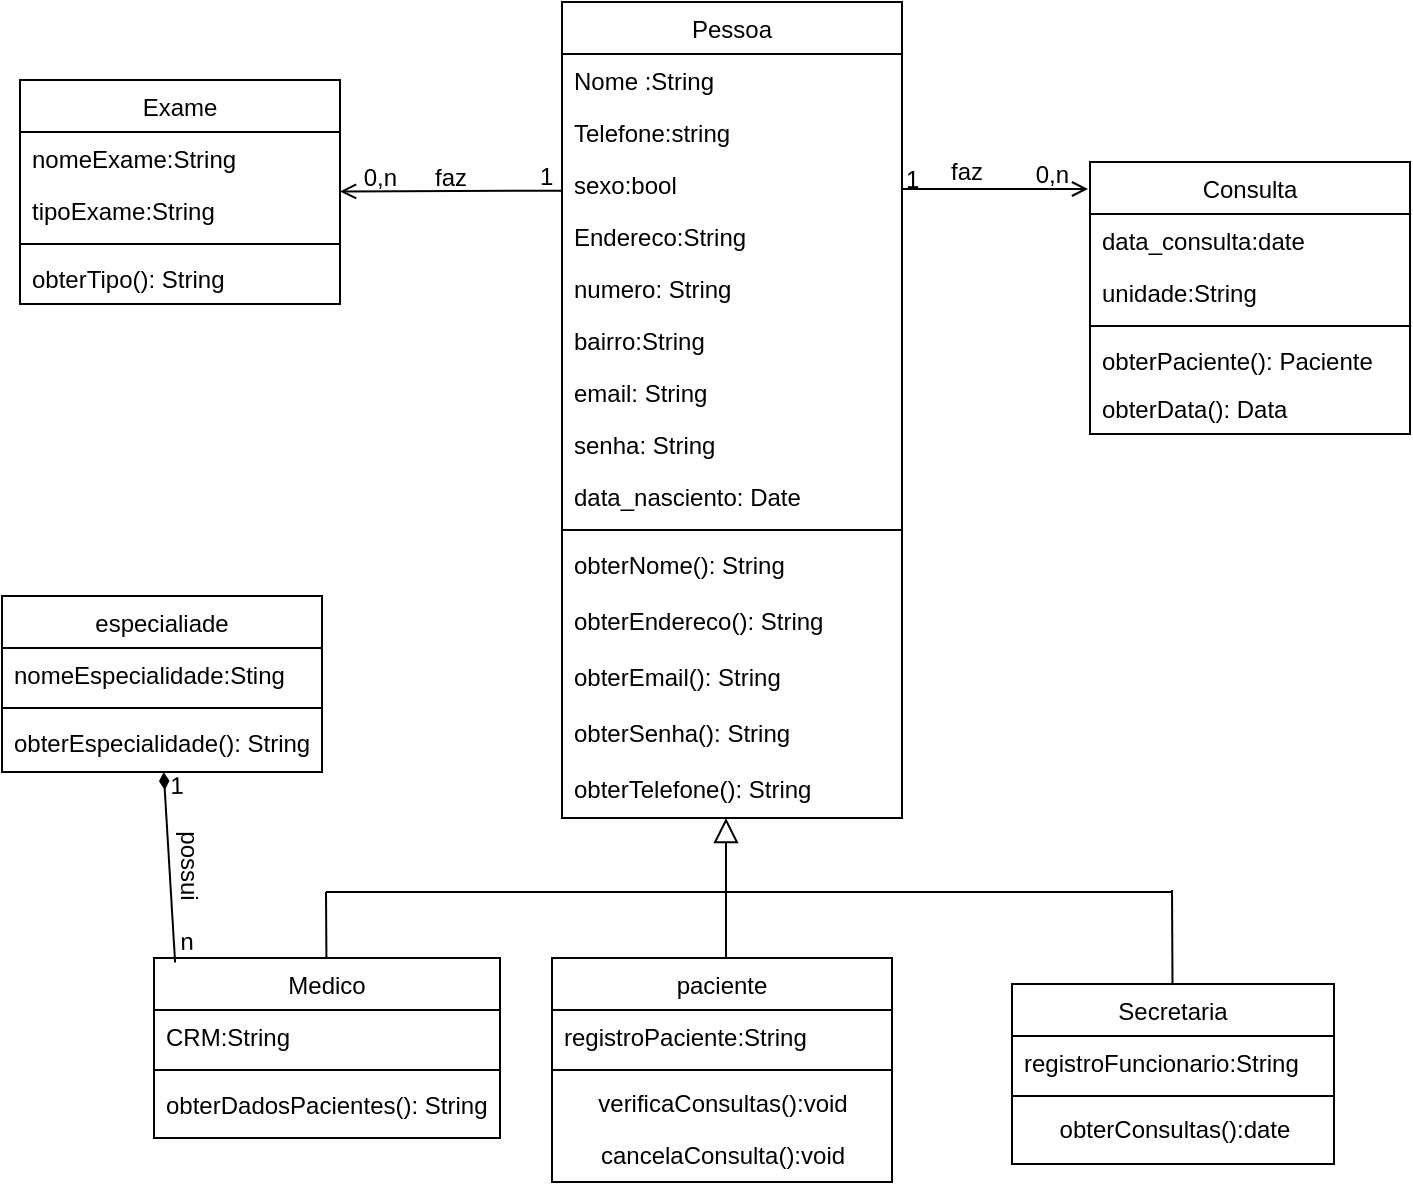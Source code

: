 <mxfile version="22.1.2" type="device">
  <diagram id="C5RBs43oDa-KdzZeNtuy" name="Page-1">
    <mxGraphModel dx="1142" dy="792" grid="0" gridSize="10" guides="1" tooltips="1" connect="1" arrows="1" fold="1" page="1" pageScale="1" pageWidth="827" pageHeight="1169" math="0" shadow="0">
      <root>
        <mxCell id="WIyWlLk6GJQsqaUBKTNV-0" />
        <mxCell id="WIyWlLk6GJQsqaUBKTNV-1" parent="WIyWlLk6GJQsqaUBKTNV-0" />
        <mxCell id="zkfFHV4jXpPFQw0GAbJ--0" value="Pessoa" style="swimlane;fontStyle=0;align=center;verticalAlign=top;childLayout=stackLayout;horizontal=1;startSize=26;horizontalStack=0;resizeParent=1;resizeLast=0;collapsible=1;marginBottom=0;rounded=0;shadow=0;strokeWidth=1;" parent="WIyWlLk6GJQsqaUBKTNV-1" vertex="1">
          <mxGeometry x="287" y="9" width="170" height="408" as="geometry">
            <mxRectangle x="230" y="140" width="160" height="26" as="alternateBounds" />
          </mxGeometry>
        </mxCell>
        <mxCell id="zkfFHV4jXpPFQw0GAbJ--1" value="Nome :String " style="text;align=left;verticalAlign=top;spacingLeft=4;spacingRight=4;overflow=hidden;rotatable=0;points=[[0,0.5],[1,0.5]];portConstraint=eastwest;" parent="zkfFHV4jXpPFQw0GAbJ--0" vertex="1">
          <mxGeometry y="26" width="170" height="26" as="geometry" />
        </mxCell>
        <mxCell id="zkfFHV4jXpPFQw0GAbJ--2" value="Telefone:string" style="text;align=left;verticalAlign=top;spacingLeft=4;spacingRight=4;overflow=hidden;rotatable=0;points=[[0,0.5],[1,0.5]];portConstraint=eastwest;rounded=0;shadow=0;html=0;" parent="zkfFHV4jXpPFQw0GAbJ--0" vertex="1">
          <mxGeometry y="52" width="170" height="26" as="geometry" />
        </mxCell>
        <mxCell id="4gbEBOc2m8eoRENVfFfx-8" value="sexo:bool" style="text;align=left;verticalAlign=top;spacingLeft=4;spacingRight=4;overflow=hidden;rotatable=0;points=[[0,0.5],[1,0.5]];portConstraint=eastwest;rounded=0;shadow=0;html=0;" vertex="1" parent="zkfFHV4jXpPFQw0GAbJ--0">
          <mxGeometry y="78" width="170" height="26" as="geometry" />
        </mxCell>
        <mxCell id="4gbEBOc2m8eoRENVfFfx-0" value="Endereco:String " style="text;align=left;verticalAlign=top;spacingLeft=4;spacingRight=4;overflow=hidden;rotatable=0;points=[[0,0.5],[1,0.5]];portConstraint=eastwest;rounded=0;shadow=0;html=0;" vertex="1" parent="zkfFHV4jXpPFQw0GAbJ--0">
          <mxGeometry y="104" width="170" height="26" as="geometry" />
        </mxCell>
        <mxCell id="4gbEBOc2m8eoRENVfFfx-1" value="numero: String" style="text;align=left;verticalAlign=top;spacingLeft=4;spacingRight=4;overflow=hidden;rotatable=0;points=[[0,0.5],[1,0.5]];portConstraint=eastwest;rounded=0;shadow=0;html=0;" vertex="1" parent="zkfFHV4jXpPFQw0GAbJ--0">
          <mxGeometry y="130" width="170" height="26" as="geometry" />
        </mxCell>
        <mxCell id="4gbEBOc2m8eoRENVfFfx-2" value="bairro:String " style="text;align=left;verticalAlign=top;spacingLeft=4;spacingRight=4;overflow=hidden;rotatable=0;points=[[0,0.5],[1,0.5]];portConstraint=eastwest;rounded=0;shadow=0;html=0;" vertex="1" parent="zkfFHV4jXpPFQw0GAbJ--0">
          <mxGeometry y="156" width="170" height="26" as="geometry" />
        </mxCell>
        <mxCell id="4gbEBOc2m8eoRENVfFfx-20" value="email: String" style="text;align=left;verticalAlign=top;spacingLeft=4;spacingRight=4;overflow=hidden;rotatable=0;points=[[0,0.5],[1,0.5]];portConstraint=eastwest;rounded=0;shadow=0;html=0;" vertex="1" parent="zkfFHV4jXpPFQw0GAbJ--0">
          <mxGeometry y="182" width="170" height="26" as="geometry" />
        </mxCell>
        <mxCell id="4gbEBOc2m8eoRENVfFfx-21" value="senha: String" style="text;align=left;verticalAlign=top;spacingLeft=4;spacingRight=4;overflow=hidden;rotatable=0;points=[[0,0.5],[1,0.5]];portConstraint=eastwest;rounded=0;shadow=0;html=0;" vertex="1" parent="zkfFHV4jXpPFQw0GAbJ--0">
          <mxGeometry y="208" width="170" height="26" as="geometry" />
        </mxCell>
        <mxCell id="4gbEBOc2m8eoRENVfFfx-9" value="data_nasciento: Date" style="text;align=left;verticalAlign=top;spacingLeft=4;spacingRight=4;overflow=hidden;rotatable=0;points=[[0,0.5],[1,0.5]];portConstraint=eastwest;rounded=0;shadow=0;html=0;" vertex="1" parent="zkfFHV4jXpPFQw0GAbJ--0">
          <mxGeometry y="234" width="170" height="26" as="geometry" />
        </mxCell>
        <mxCell id="zkfFHV4jXpPFQw0GAbJ--4" value="" style="line;html=1;strokeWidth=1;align=left;verticalAlign=middle;spacingTop=-1;spacingLeft=3;spacingRight=3;rotatable=0;labelPosition=right;points=[];portConstraint=eastwest;" parent="zkfFHV4jXpPFQw0GAbJ--0" vertex="1">
          <mxGeometry y="260" width="170" height="8" as="geometry" />
        </mxCell>
        <mxCell id="zkfFHV4jXpPFQw0GAbJ--5" value="obterNome(): String" style="text;align=left;verticalAlign=top;spacingLeft=4;spacingRight=4;overflow=hidden;rotatable=0;points=[[0,0.5],[1,0.5]];portConstraint=eastwest;" parent="zkfFHV4jXpPFQw0GAbJ--0" vertex="1">
          <mxGeometry y="268" width="170" height="28" as="geometry" />
        </mxCell>
        <mxCell id="4gbEBOc2m8eoRENVfFfx-23" value="obterEndereco(): String" style="text;align=left;verticalAlign=top;spacingLeft=4;spacingRight=4;overflow=hidden;rotatable=0;points=[[0,0.5],[1,0.5]];portConstraint=eastwest;" vertex="1" parent="zkfFHV4jXpPFQw0GAbJ--0">
          <mxGeometry y="296" width="170" height="28" as="geometry" />
        </mxCell>
        <mxCell id="4gbEBOc2m8eoRENVfFfx-64" value="obterEmail(): String" style="text;align=left;verticalAlign=top;spacingLeft=4;spacingRight=4;overflow=hidden;rotatable=0;points=[[0,0.5],[1,0.5]];portConstraint=eastwest;" vertex="1" parent="zkfFHV4jXpPFQw0GAbJ--0">
          <mxGeometry y="324" width="170" height="28" as="geometry" />
        </mxCell>
        <mxCell id="4gbEBOc2m8eoRENVfFfx-65" value="obterSenha(): String" style="text;align=left;verticalAlign=top;spacingLeft=4;spacingRight=4;overflow=hidden;rotatable=0;points=[[0,0.5],[1,0.5]];portConstraint=eastwest;" vertex="1" parent="zkfFHV4jXpPFQw0GAbJ--0">
          <mxGeometry y="352" width="170" height="28" as="geometry" />
        </mxCell>
        <mxCell id="4gbEBOc2m8eoRENVfFfx-67" value="obterTelefone(): String" style="text;align=left;verticalAlign=top;spacingLeft=4;spacingRight=4;overflow=hidden;rotatable=0;points=[[0,0.5],[1,0.5]];portConstraint=eastwest;" vertex="1" parent="zkfFHV4jXpPFQw0GAbJ--0">
          <mxGeometry y="380" width="170" height="28" as="geometry" />
        </mxCell>
        <mxCell id="zkfFHV4jXpPFQw0GAbJ--6" value="Medico" style="swimlane;fontStyle=0;align=center;verticalAlign=top;childLayout=stackLayout;horizontal=1;startSize=26;horizontalStack=0;resizeParent=1;resizeLast=0;collapsible=1;marginBottom=0;rounded=0;shadow=0;strokeWidth=1;" parent="WIyWlLk6GJQsqaUBKTNV-1" vertex="1">
          <mxGeometry x="83" y="487" width="173" height="90" as="geometry">
            <mxRectangle x="130" y="380" width="160" height="26" as="alternateBounds" />
          </mxGeometry>
        </mxCell>
        <mxCell id="zkfFHV4jXpPFQw0GAbJ--7" value="CRM:String" style="text;align=left;verticalAlign=top;spacingLeft=4;spacingRight=4;overflow=hidden;rotatable=0;points=[[0,0.5],[1,0.5]];portConstraint=eastwest;" parent="zkfFHV4jXpPFQw0GAbJ--6" vertex="1">
          <mxGeometry y="26" width="173" height="26" as="geometry" />
        </mxCell>
        <mxCell id="zkfFHV4jXpPFQw0GAbJ--9" value="" style="line;html=1;strokeWidth=1;align=left;verticalAlign=middle;spacingTop=-1;spacingLeft=3;spacingRight=3;rotatable=0;labelPosition=right;points=[];portConstraint=eastwest;" parent="zkfFHV4jXpPFQw0GAbJ--6" vertex="1">
          <mxGeometry y="52" width="173" height="8" as="geometry" />
        </mxCell>
        <mxCell id="4gbEBOc2m8eoRENVfFfx-27" value="obterDadosPacientes(): String" style="text;align=left;verticalAlign=top;spacingLeft=4;spacingRight=4;overflow=hidden;rotatable=0;points=[[0,0.5],[1,0.5]];portConstraint=eastwest;" vertex="1" parent="zkfFHV4jXpPFQw0GAbJ--6">
          <mxGeometry y="60" width="173" height="30" as="geometry" />
        </mxCell>
        <mxCell id="zkfFHV4jXpPFQw0GAbJ--13" value="paciente" style="swimlane;fontStyle=0;align=center;verticalAlign=top;childLayout=stackLayout;horizontal=1;startSize=26;horizontalStack=0;resizeParent=1;resizeLast=0;collapsible=1;marginBottom=0;rounded=0;shadow=0;strokeWidth=1;" parent="WIyWlLk6GJQsqaUBKTNV-1" vertex="1">
          <mxGeometry x="282" y="487" width="170" height="112" as="geometry">
            <mxRectangle x="340" y="380" width="170" height="26" as="alternateBounds" />
          </mxGeometry>
        </mxCell>
        <mxCell id="zkfFHV4jXpPFQw0GAbJ--14" value="registroPaciente:String" style="text;align=left;verticalAlign=top;spacingLeft=4;spacingRight=4;overflow=hidden;rotatable=0;points=[[0,0.5],[1,0.5]];portConstraint=eastwest;" parent="zkfFHV4jXpPFQw0GAbJ--13" vertex="1">
          <mxGeometry y="26" width="170" height="26" as="geometry" />
        </mxCell>
        <mxCell id="zkfFHV4jXpPFQw0GAbJ--15" value="" style="line;html=1;strokeWidth=1;align=left;verticalAlign=middle;spacingTop=-1;spacingLeft=3;spacingRight=3;rotatable=0;labelPosition=right;points=[];portConstraint=eastwest;" parent="zkfFHV4jXpPFQw0GAbJ--13" vertex="1">
          <mxGeometry y="52" width="170" height="8" as="geometry" />
        </mxCell>
        <mxCell id="CD8H-2FUnREu9-BvG0FK-4" value="verificaConsultas():void" style="text;html=1;align=center;verticalAlign=middle;resizable=0;points=[];autosize=1;strokeColor=none;fillColor=none;" parent="zkfFHV4jXpPFQw0GAbJ--13" vertex="1">
          <mxGeometry y="60" width="170" height="26" as="geometry" />
        </mxCell>
        <mxCell id="4gbEBOc2m8eoRENVfFfx-69" value="cancelaConsulta():void" style="text;html=1;align=center;verticalAlign=middle;resizable=0;points=[];autosize=1;strokeColor=none;fillColor=none;" vertex="1" parent="zkfFHV4jXpPFQw0GAbJ--13">
          <mxGeometry y="86" width="170" height="26" as="geometry" />
        </mxCell>
        <mxCell id="zkfFHV4jXpPFQw0GAbJ--16" value="" style="endArrow=block;endSize=10;endFill=0;shadow=0;strokeWidth=1;rounded=0;edgeStyle=orthogonalEdgeStyle;elbow=vertical;" parent="WIyWlLk6GJQsqaUBKTNV-1" source="zkfFHV4jXpPFQw0GAbJ--13" target="zkfFHV4jXpPFQw0GAbJ--0" edge="1">
          <mxGeometry width="160" relative="1" as="geometry">
            <mxPoint x="210" y="373" as="sourcePoint" />
            <mxPoint x="310" y="271" as="targetPoint" />
            <Array as="points">
              <mxPoint x="369" y="479" />
              <mxPoint x="369" y="479" />
            </Array>
          </mxGeometry>
        </mxCell>
        <mxCell id="zkfFHV4jXpPFQw0GAbJ--26" value="" style="endArrow=open;shadow=0;strokeWidth=1;rounded=0;endFill=1;edgeStyle=elbowEdgeStyle;elbow=vertical;entryX=-0.006;entryY=0.1;entryDx=0;entryDy=0;entryPerimeter=0;" parent="WIyWlLk6GJQsqaUBKTNV-1" source="zkfFHV4jXpPFQw0GAbJ--0" target="4gbEBOc2m8eoRENVfFfx-15" edge="1">
          <mxGeometry x="0.5" y="41" relative="1" as="geometry">
            <mxPoint x="380" y="192" as="sourcePoint" />
            <mxPoint x="610" y="165" as="targetPoint" />
            <mxPoint x="-40" y="32" as="offset" />
          </mxGeometry>
        </mxCell>
        <mxCell id="zkfFHV4jXpPFQw0GAbJ--27" value="1" style="resizable=0;align=left;verticalAlign=bottom;labelBackgroundColor=none;fontSize=12;" parent="zkfFHV4jXpPFQw0GAbJ--26" connectable="0" vertex="1">
          <mxGeometry x="-1" relative="1" as="geometry">
            <mxPoint y="4" as="offset" />
          </mxGeometry>
        </mxCell>
        <mxCell id="zkfFHV4jXpPFQw0GAbJ--28" value="0,n" style="resizable=0;align=right;verticalAlign=bottom;labelBackgroundColor=none;fontSize=12;" parent="zkfFHV4jXpPFQw0GAbJ--26" connectable="0" vertex="1">
          <mxGeometry x="1" relative="1" as="geometry">
            <mxPoint x="-344" y="3" as="offset" />
          </mxGeometry>
        </mxCell>
        <mxCell id="zkfFHV4jXpPFQw0GAbJ--29" value="faz" style="text;html=1;resizable=0;points=[];;align=center;verticalAlign=middle;labelBackgroundColor=none;rounded=0;shadow=0;strokeWidth=1;fontSize=12;" parent="zkfFHV4jXpPFQw0GAbJ--26" vertex="1" connectable="0">
          <mxGeometry x="0.5" y="49" relative="1" as="geometry">
            <mxPoint x="-38" y="40" as="offset" />
          </mxGeometry>
        </mxCell>
        <mxCell id="CD8H-2FUnREu9-BvG0FK-5" value="Secretaria" style="swimlane;fontStyle=0;align=center;verticalAlign=top;childLayout=stackLayout;horizontal=1;startSize=26;horizontalStack=0;resizeParent=1;resizeLast=0;collapsible=1;marginBottom=0;rounded=0;shadow=0;strokeWidth=1;" parent="WIyWlLk6GJQsqaUBKTNV-1" vertex="1">
          <mxGeometry x="512" y="500" width="161" height="90" as="geometry">
            <mxRectangle x="340" y="380" width="170" height="26" as="alternateBounds" />
          </mxGeometry>
        </mxCell>
        <mxCell id="CD8H-2FUnREu9-BvG0FK-6" value="registroFuncionario:String" style="text;align=left;verticalAlign=top;spacingLeft=4;spacingRight=4;overflow=hidden;rotatable=0;points=[[0,0.5],[1,0.5]];portConstraint=eastwest;" parent="CD8H-2FUnREu9-BvG0FK-5" vertex="1">
          <mxGeometry y="26" width="161" height="26" as="geometry" />
        </mxCell>
        <mxCell id="CD8H-2FUnREu9-BvG0FK-7" value="" style="line;html=1;strokeWidth=1;align=left;verticalAlign=middle;spacingTop=-1;spacingLeft=3;spacingRight=3;rotatable=0;labelPosition=right;points=[];portConstraint=eastwest;" parent="CD8H-2FUnREu9-BvG0FK-5" vertex="1">
          <mxGeometry y="52" width="161" height="8" as="geometry" />
        </mxCell>
        <mxCell id="4gbEBOc2m8eoRENVfFfx-68" value="obterConsultas():date" style="text;html=1;align=center;verticalAlign=middle;resizable=0;points=[];autosize=1;strokeColor=none;fillColor=none;" vertex="1" parent="CD8H-2FUnREu9-BvG0FK-5">
          <mxGeometry y="60" width="161" height="26" as="geometry" />
        </mxCell>
        <mxCell id="4gbEBOc2m8eoRENVfFfx-15" value="Consulta" style="swimlane;fontStyle=0;align=center;verticalAlign=top;childLayout=stackLayout;horizontal=1;startSize=26;horizontalStack=0;resizeParent=1;resizeLast=0;collapsible=1;marginBottom=0;rounded=0;shadow=0;strokeWidth=1;" vertex="1" parent="WIyWlLk6GJQsqaUBKTNV-1">
          <mxGeometry x="551" y="89" width="160" height="136" as="geometry">
            <mxRectangle x="130" y="380" width="160" height="26" as="alternateBounds" />
          </mxGeometry>
        </mxCell>
        <mxCell id="4gbEBOc2m8eoRENVfFfx-16" value="data_consulta:date" style="text;align=left;verticalAlign=top;spacingLeft=4;spacingRight=4;overflow=hidden;rotatable=0;points=[[0,0.5],[1,0.5]];portConstraint=eastwest;" vertex="1" parent="4gbEBOc2m8eoRENVfFfx-15">
          <mxGeometry y="26" width="160" height="26" as="geometry" />
        </mxCell>
        <mxCell id="4gbEBOc2m8eoRENVfFfx-63" value="unidade:String" style="text;align=left;verticalAlign=top;spacingLeft=4;spacingRight=4;overflow=hidden;rotatable=0;points=[[0,0.5],[1,0.5]];portConstraint=eastwest;" vertex="1" parent="4gbEBOc2m8eoRENVfFfx-15">
          <mxGeometry y="52" width="160" height="26" as="geometry" />
        </mxCell>
        <mxCell id="4gbEBOc2m8eoRENVfFfx-18" value="" style="line;html=1;strokeWidth=1;align=left;verticalAlign=middle;spacingTop=-1;spacingLeft=3;spacingRight=3;rotatable=0;labelPosition=right;points=[];portConstraint=eastwest;" vertex="1" parent="4gbEBOc2m8eoRENVfFfx-15">
          <mxGeometry y="78" width="160" height="8" as="geometry" />
        </mxCell>
        <mxCell id="4gbEBOc2m8eoRENVfFfx-19" value="obterPaciente(): Paciente" style="text;align=left;verticalAlign=top;spacingLeft=4;spacingRight=4;overflow=hidden;rotatable=0;points=[[0,0.5],[1,0.5]];portConstraint=eastwest;fontStyle=0" vertex="1" parent="4gbEBOc2m8eoRENVfFfx-15">
          <mxGeometry y="86" width="160" height="24" as="geometry" />
        </mxCell>
        <mxCell id="4gbEBOc2m8eoRENVfFfx-25" value="obterData(): Data" style="text;align=left;verticalAlign=top;spacingLeft=4;spacingRight=4;overflow=hidden;rotatable=0;points=[[0,0.5],[1,0.5]];portConstraint=eastwest;fontStyle=0" vertex="1" parent="4gbEBOc2m8eoRENVfFfx-15">
          <mxGeometry y="110" width="160" height="26" as="geometry" />
        </mxCell>
        <mxCell id="4gbEBOc2m8eoRENVfFfx-28" value="" style="endArrow=none;html=1;rounded=0;" edge="1" parent="WIyWlLk6GJQsqaUBKTNV-1" target="CD8H-2FUnREu9-BvG0FK-5">
          <mxGeometry width="50" height="50" relative="1" as="geometry">
            <mxPoint x="592" y="453" as="sourcePoint" />
            <mxPoint x="589.71" y="480" as="targetPoint" />
          </mxGeometry>
        </mxCell>
        <mxCell id="4gbEBOc2m8eoRENVfFfx-30" value="" style="endArrow=none;html=1;rounded=0;" edge="1" parent="WIyWlLk6GJQsqaUBKTNV-1">
          <mxGeometry width="50" height="50" relative="1" as="geometry">
            <mxPoint x="169" y="454" as="sourcePoint" />
            <mxPoint x="592" y="454" as="targetPoint" />
          </mxGeometry>
        </mxCell>
        <mxCell id="4gbEBOc2m8eoRENVfFfx-58" value="faz" style="text;html=1;resizable=0;points=[];;align=center;verticalAlign=middle;labelBackgroundColor=none;rounded=0;shadow=0;strokeWidth=1;fontSize=12;" vertex="1" connectable="0" parent="WIyWlLk6GJQsqaUBKTNV-1">
          <mxGeometry x="463" y="79" as="geometry">
            <mxPoint x="-232" y="18" as="offset" />
          </mxGeometry>
        </mxCell>
        <mxCell id="4gbEBOc2m8eoRENVfFfx-59" value="1" style="resizable=0;align=left;verticalAlign=bottom;labelBackgroundColor=none;fontSize=12;" connectable="0" vertex="1" parent="WIyWlLk6GJQsqaUBKTNV-1">
          <mxGeometry x="466" y="121" as="geometry">
            <mxPoint x="-192" y="-16" as="offset" />
          </mxGeometry>
        </mxCell>
        <mxCell id="4gbEBOc2m8eoRENVfFfx-60" value="0,n" style="resizable=0;align=right;verticalAlign=bottom;labelBackgroundColor=none;fontSize=12;" connectable="0" vertex="1" parent="WIyWlLk6GJQsqaUBKTNV-1">
          <mxGeometry x="542" y="104.0" as="geometry" />
        </mxCell>
        <mxCell id="4gbEBOc2m8eoRENVfFfx-66" value="" style="endArrow=none;html=1;rounded=0;" edge="1" parent="WIyWlLk6GJQsqaUBKTNV-1" source="zkfFHV4jXpPFQw0GAbJ--6">
          <mxGeometry width="50" height="50" relative="1" as="geometry">
            <mxPoint x="322" y="391" as="sourcePoint" />
            <mxPoint x="169" y="454" as="targetPoint" />
          </mxGeometry>
        </mxCell>
        <mxCell id="4gbEBOc2m8eoRENVfFfx-70" value="especialiade" style="swimlane;fontStyle=0;align=center;verticalAlign=top;childLayout=stackLayout;horizontal=1;startSize=26;horizontalStack=0;resizeParent=1;resizeLast=0;collapsible=1;marginBottom=0;rounded=0;shadow=0;strokeWidth=1;" vertex="1" parent="WIyWlLk6GJQsqaUBKTNV-1">
          <mxGeometry x="7" y="306" width="160" height="88" as="geometry">
            <mxRectangle x="130" y="380" width="160" height="26" as="alternateBounds" />
          </mxGeometry>
        </mxCell>
        <mxCell id="4gbEBOc2m8eoRENVfFfx-71" value="nomeEspecialidade:Sting" style="text;align=left;verticalAlign=top;spacingLeft=4;spacingRight=4;overflow=hidden;rotatable=0;points=[[0,0.5],[1,0.5]];portConstraint=eastwest;" vertex="1" parent="4gbEBOc2m8eoRENVfFfx-70">
          <mxGeometry y="26" width="160" height="26" as="geometry" />
        </mxCell>
        <mxCell id="4gbEBOc2m8eoRENVfFfx-72" value="" style="line;html=1;strokeWidth=1;align=left;verticalAlign=middle;spacingTop=-1;spacingLeft=3;spacingRight=3;rotatable=0;labelPosition=right;points=[];portConstraint=eastwest;" vertex="1" parent="4gbEBOc2m8eoRENVfFfx-70">
          <mxGeometry y="52" width="160" height="8" as="geometry" />
        </mxCell>
        <mxCell id="4gbEBOc2m8eoRENVfFfx-73" value="obterEspecialidade(): String" style="text;align=left;verticalAlign=top;spacingLeft=4;spacingRight=4;overflow=hidden;rotatable=0;points=[[0,0.5],[1,0.5]];portConstraint=eastwest;" vertex="1" parent="4gbEBOc2m8eoRENVfFfx-70">
          <mxGeometry y="60" width="160" height="28" as="geometry" />
        </mxCell>
        <mxCell id="4gbEBOc2m8eoRENVfFfx-75" value="possui" style="text;html=1;align=center;verticalAlign=middle;resizable=0;points=[];autosize=1;strokeColor=none;fillColor=none;rotation=90;" vertex="1" parent="WIyWlLk6GJQsqaUBKTNV-1">
          <mxGeometry x="74" y="427" width="53" height="26" as="geometry" />
        </mxCell>
        <mxCell id="4gbEBOc2m8eoRENVfFfx-77" value="" style="endArrow=diamondThin;html=1;rounded=0;exitX=0.061;exitY=0.025;exitDx=0;exitDy=0;exitPerimeter=0;endFill=1;" edge="1" parent="WIyWlLk6GJQsqaUBKTNV-1" source="zkfFHV4jXpPFQw0GAbJ--6" target="4gbEBOc2m8eoRENVfFfx-73">
          <mxGeometry width="50" height="50" relative="1" as="geometry">
            <mxPoint x="132" y="668" as="sourcePoint" />
            <mxPoint x="182" y="618" as="targetPoint" />
          </mxGeometry>
        </mxCell>
        <mxCell id="4gbEBOc2m8eoRENVfFfx-78" value="" style="endArrow=open;html=1;rounded=0;endFill=0;exitX=0;exitY=0.628;exitDx=0;exitDy=0;exitPerimeter=0;" edge="1" parent="WIyWlLk6GJQsqaUBKTNV-1" source="4gbEBOc2m8eoRENVfFfx-8" target="4gbEBOc2m8eoRENVfFfx-32">
          <mxGeometry width="50" height="50" relative="1" as="geometry">
            <mxPoint x="287" y="103" as="sourcePoint" />
            <mxPoint x="169" y="103" as="targetPoint" />
          </mxGeometry>
        </mxCell>
        <mxCell id="4gbEBOc2m8eoRENVfFfx-32" value="Exame" style="swimlane;fontStyle=0;align=center;verticalAlign=top;childLayout=stackLayout;horizontal=1;startSize=26;horizontalStack=0;resizeParent=1;resizeLast=0;collapsible=1;marginBottom=0;rounded=0;shadow=0;strokeWidth=1;" vertex="1" parent="WIyWlLk6GJQsqaUBKTNV-1">
          <mxGeometry x="16" y="48" width="160" height="112" as="geometry">
            <mxRectangle x="130" y="380" width="160" height="26" as="alternateBounds" />
          </mxGeometry>
        </mxCell>
        <mxCell id="4gbEBOc2m8eoRENVfFfx-34" value="nomeExame:String" style="text;align=left;verticalAlign=top;spacingLeft=4;spacingRight=4;overflow=hidden;rotatable=0;points=[[0,0.5],[1,0.5]];portConstraint=eastwest;rounded=0;shadow=0;html=0;" vertex="1" parent="4gbEBOc2m8eoRENVfFfx-32">
          <mxGeometry y="26" width="160" height="26" as="geometry" />
        </mxCell>
        <mxCell id="4gbEBOc2m8eoRENVfFfx-33" value="tipoExame:String" style="text;align=left;verticalAlign=top;spacingLeft=4;spacingRight=4;overflow=hidden;rotatable=0;points=[[0,0.5],[1,0.5]];portConstraint=eastwest;" vertex="1" parent="4gbEBOc2m8eoRENVfFfx-32">
          <mxGeometry y="52" width="160" height="26" as="geometry" />
        </mxCell>
        <mxCell id="4gbEBOc2m8eoRENVfFfx-35" value="" style="line;html=1;strokeWidth=1;align=left;verticalAlign=middle;spacingTop=-1;spacingLeft=3;spacingRight=3;rotatable=0;labelPosition=right;points=[];portConstraint=eastwest;" vertex="1" parent="4gbEBOc2m8eoRENVfFfx-32">
          <mxGeometry y="78" width="160" height="8" as="geometry" />
        </mxCell>
        <mxCell id="4gbEBOc2m8eoRENVfFfx-36" value="obterTipo(): String" style="text;align=left;verticalAlign=top;spacingLeft=4;spacingRight=4;overflow=hidden;rotatable=0;points=[[0,0.5],[1,0.5]];portConstraint=eastwest;fontStyle=0" vertex="1" parent="4gbEBOc2m8eoRENVfFfx-32">
          <mxGeometry y="86" width="160" height="26" as="geometry" />
        </mxCell>
        <mxCell id="4gbEBOc2m8eoRENVfFfx-79" value="1" style="text;html=1;align=center;verticalAlign=middle;resizable=0;points=[];autosize=1;strokeColor=none;fillColor=none;rotation=-1;" vertex="1" parent="WIyWlLk6GJQsqaUBKTNV-1">
          <mxGeometry x="81" y="388" width="25" height="26" as="geometry" />
        </mxCell>
        <mxCell id="4gbEBOc2m8eoRENVfFfx-80" value="n" style="text;html=1;align=center;verticalAlign=middle;resizable=0;points=[];autosize=1;strokeColor=none;fillColor=none;rotation=-1;" vertex="1" parent="WIyWlLk6GJQsqaUBKTNV-1">
          <mxGeometry x="86" y="466" width="25" height="26" as="geometry" />
        </mxCell>
      </root>
    </mxGraphModel>
  </diagram>
</mxfile>

